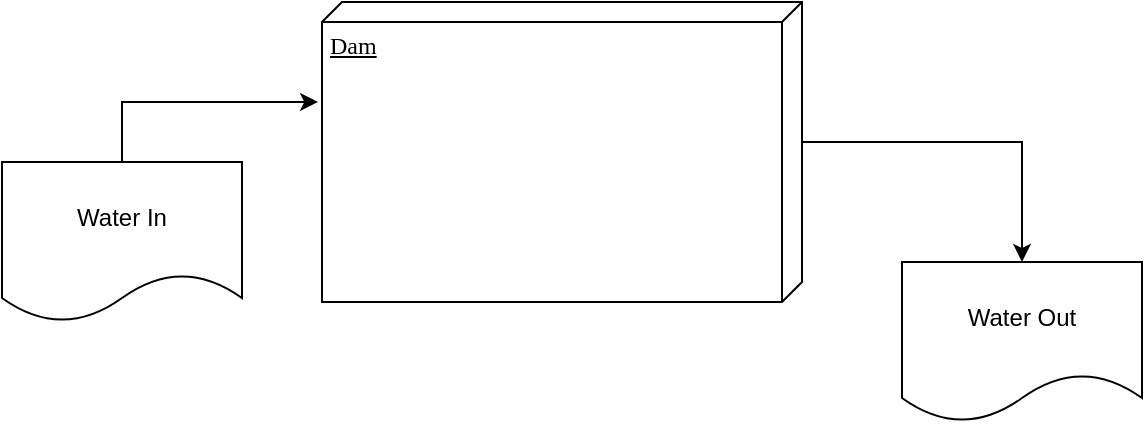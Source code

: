 <mxfile version="20.2.3" type="device" pages="3"><diagram id="dg31UV9s0bMC1cEmgF4z" name="LegacyComponent"><mxGraphModel dx="1115" dy="604" grid="1" gridSize="10" guides="1" tooltips="1" connect="1" arrows="1" fold="1" page="1" pageScale="1" pageWidth="850" pageHeight="1100" math="0" shadow="0"><root><mxCell id="0"/><mxCell id="1" parent="0"/><mxCell id="Xy_InjJpM3LCzx5AbZYL-1" value="Dam" style="verticalAlign=top;align=left;spacingTop=8;spacingLeft=2;spacingRight=12;shape=cube;size=10;direction=south;fontStyle=4;html=1;rounded=0;shadow=0;comic=0;labelBackgroundColor=none;strokeWidth=1;fontFamily=Verdana;fontSize=12" vertex="1" parent="1"><mxGeometry x="200" y="120" width="240" height="150" as="geometry"/></mxCell><mxCell id="V86WyhXs0ocliM1B2_9o-1" value="Water In" style="shape=document;whiteSpace=wrap;html=1;boundedLbl=1;" vertex="1" parent="1"><mxGeometry x="40" y="200" width="120" height="80" as="geometry"/></mxCell><mxCell id="AFOpX5YM_xEc_DIPimAK-1" value="Water Out" style="shape=document;whiteSpace=wrap;html=1;boundedLbl=1;" vertex="1" parent="1"><mxGeometry x="490" y="250" width="120" height="80" as="geometry"/></mxCell><mxCell id="tspi-YXi1NPfR49Xh7Lz-1" value="" style="endArrow=classic;html=1;rounded=0;entryX=0.333;entryY=1.008;entryDx=0;entryDy=0;exitX=0.5;exitY=0;exitDx=0;exitDy=0;entryPerimeter=0;" edge="1" parent="1" source="V86WyhXs0ocliM1B2_9o-1" target="Xy_InjJpM3LCzx5AbZYL-1"><mxGeometry width="50" height="50" relative="1" as="geometry"><mxPoint x="90" y="70" as="sourcePoint"/><mxPoint x="250" y="18" as="targetPoint"/><Array as="points"><mxPoint x="100" y="170"/></Array></mxGeometry></mxCell><mxCell id="tspi-YXi1NPfR49Xh7Lz-2" value="" style="endArrow=classic;html=1;rounded=0;exitX=0;exitY=0;exitDx=70;exitDy=0;exitPerimeter=0;entryX=0.5;entryY=0;entryDx=0;entryDy=0;" edge="1" parent="1" source="Xy_InjJpM3LCzx5AbZYL-1" target="AFOpX5YM_xEc_DIPimAK-1"><mxGeometry width="50" height="50" relative="1" as="geometry"><mxPoint x="110" y="210" as="sourcePoint"/><mxPoint x="570" y="80" as="targetPoint"/><Array as="points"><mxPoint x="550" y="190"/></Array></mxGeometry></mxCell></root></mxGraphModel></diagram><diagram name="FirstComponents" id="5f0bae14-7c28-e335-631c-24af17079c00"><mxGraphModel dx="1115" dy="604" grid="1" gridSize="10" guides="1" tooltips="1" connect="1" arrows="1" fold="1" page="1" pageScale="1" pageWidth="1100" pageHeight="850" background="none" math="0" shadow="0"><root><mxCell id="0"/><mxCell id="1" parent="0"/><mxCell id="39150e848f15840c-1" value="Dam" style="verticalAlign=top;align=left;spacingTop=8;spacingLeft=2;spacingRight=12;shape=cube;size=10;direction=south;fontStyle=4;html=1;rounded=0;shadow=0;comic=0;labelBackgroundColor=none;strokeWidth=1;fontFamily=Verdana;fontSize=12" parent="1" vertex="1"><mxGeometry x="220" y="70" width="700" height="250" as="geometry"/></mxCell><mxCell id="39150e848f15840c-5" value="A" style="shape=component;align=left;spacingLeft=36;rounded=0;shadow=0;comic=0;labelBackgroundColor=none;strokeWidth=1;fontFamily=Verdana;fontSize=12;html=1;" parent="1" vertex="1"><mxGeometry x="260" y="110" width="120" height="60" as="geometry"/></mxCell><mxCell id="39150e848f15840c-7" value="B" style="shape=component;align=left;spacingLeft=36;rounded=0;shadow=0;comic=0;labelBackgroundColor=none;strokeWidth=1;fontFamily=Verdana;fontSize=12;html=1;" parent="1" vertex="1"><mxGeometry x="460" y="110" width="120" height="60" as="geometry"/></mxCell><mxCell id="39150e848f15840c-11" style="edgeStyle=none;rounded=0;html=1;dashed=1;labelBackgroundColor=none;startArrow=none;startFill=0;startSize=8;endArrow=open;endFill=0;endSize=16;fontFamily=Verdana;fontSize=12;entryX=0;entryY=0.3;entryDx=0;entryDy=0;exitX=1;exitY=0.25;exitDx=0;exitDy=0;" parent="1" source="39150e848f15840c-5" target="39150e848f15840c-7" edge="1"><mxGeometry relative="1" as="geometry"><mxPoint x="494.614" y="248.872" as="targetPoint"/></mxGeometry></mxCell><mxCell id="jLoxpGEQvqg2r6UWgvbM-3" value="C" style="shape=component;align=left;spacingLeft=36;rounded=0;shadow=0;comic=0;labelBackgroundColor=none;strokeWidth=1;fontFamily=Verdana;fontSize=12;html=1;" parent="1" vertex="1"><mxGeometry x="770" y="230" width="120" height="60" as="geometry"/></mxCell><mxCell id="FGnfqYG2G6LFT2wBGt8S-1" style="edgeStyle=none;rounded=0;html=1;dashed=1;labelBackgroundColor=none;startArrow=none;startFill=0;startSize=8;endArrow=open;endFill=0;endSize=16;fontFamily=Verdana;fontSize=12;entryX=0.5;entryY=0;entryDx=0;entryDy=0;exitX=0.5;exitY=1;exitDx=0;exitDy=0;" parent="1" source="39150e848f15840c-7" target="uBT7y7IK4yWYMlkE2V44-4" edge="1"><mxGeometry relative="1" as="geometry"><mxPoint x="520" y="158" as="targetPoint"/><mxPoint x="390" y="135" as="sourcePoint"/></mxGeometry></mxCell><mxCell id="FGnfqYG2G6LFT2wBGt8S-2" style="edgeStyle=none;rounded=0;html=1;dashed=1;labelBackgroundColor=none;startArrow=none;startFill=0;startSize=8;endArrow=open;endFill=0;endSize=16;fontFamily=Verdana;fontSize=12;entryX=0.5;entryY=0;entryDx=0;entryDy=0;exitX=0.75;exitY=1;exitDx=0;exitDy=0;" parent="1" source="39150e848f15840c-5" target="uBT7y7IK4yWYMlkE2V44-5" edge="1"><mxGeometry relative="1" as="geometry"><mxPoint x="520" y="158" as="targetPoint"/><mxPoint x="390" y="135" as="sourcePoint"/></mxGeometry></mxCell><mxCell id="FGnfqYG2G6LFT2wBGt8S-3" value="" style="endArrow=classic;html=1;rounded=0;entryX=0;entryY=0.3;entryDx=0;entryDy=0;exitX=0.5;exitY=0;exitDx=0;exitDy=0;" parent="1" target="39150e848f15840c-5" edge="1" source="6HiDsWgZYnOPt3r6K6WK-1"><mxGeometry width="50" height="50" relative="1" as="geometry"><mxPoint x="30" y="128" as="sourcePoint"/><mxPoint x="70" y="110" as="targetPoint"/><Array as="points"><mxPoint x="100" y="130"/></Array></mxGeometry></mxCell><mxCell id="FGnfqYG2G6LFT2wBGt8S-4" value="" style="endArrow=classic;html=1;rounded=0;exitX=1;exitY=0.5;exitDx=0;exitDy=0;entryX=0.5;entryY=0;entryDx=0;entryDy=0;" parent="1" source="jLoxpGEQvqg2r6UWgvbM-3" edge="1" target="6HiDsWgZYnOPt3r6K6WK-2"><mxGeometry width="50" height="50" relative="1" as="geometry"><mxPoint x="840" y="280" as="sourcePoint"/><mxPoint x="760" y="270" as="targetPoint"/><Array as="points"><mxPoint x="990" y="270"/></Array></mxGeometry></mxCell><mxCell id="6HiDsWgZYnOPt3r6K6WK-1" value="Water In" style="shape=document;whiteSpace=wrap;html=1;boundedLbl=1;" vertex="1" parent="1"><mxGeometry x="40" y="180" width="120" height="80" as="geometry"/></mxCell><mxCell id="6HiDsWgZYnOPt3r6K6WK-2" value="Water Out" style="shape=document;whiteSpace=wrap;html=1;boundedLbl=1;" vertex="1" parent="1"><mxGeometry x="930" y="300" width="120" height="80" as="geometry"/></mxCell><mxCell id="uBT7y7IK4yWYMlkE2V44-1" value="B" style="shape=component;align=left;spacingLeft=36;rounded=0;shadow=0;comic=0;labelBackgroundColor=none;strokeWidth=1;fontFamily=Verdana;fontSize=12;html=1;" vertex="1" parent="1"><mxGeometry x="620" y="110" width="120" height="60" as="geometry"/></mxCell><mxCell id="uBT7y7IK4yWYMlkE2V44-2" value="B" style="shape=component;align=left;spacingLeft=36;rounded=0;shadow=0;comic=0;labelBackgroundColor=none;strokeWidth=1;fontFamily=Verdana;fontSize=12;html=1;" vertex="1" parent="1"><mxGeometry x="770" y="110" width="120" height="60" as="geometry"/></mxCell><mxCell id="uBT7y7IK4yWYMlkE2V44-3" value="C" style="shape=component;align=left;spacingLeft=36;rounded=0;shadow=0;comic=0;labelBackgroundColor=none;strokeWidth=1;fontFamily=Verdana;fontSize=12;html=1;" vertex="1" parent="1"><mxGeometry x="620" y="230" width="120" height="60" as="geometry"/></mxCell><mxCell id="uBT7y7IK4yWYMlkE2V44-4" value="C" style="shape=component;align=left;spacingLeft=36;rounded=0;shadow=0;comic=0;labelBackgroundColor=none;strokeWidth=1;fontFamily=Verdana;fontSize=12;html=1;" vertex="1" parent="1"><mxGeometry x="460" y="230" width="120" height="60" as="geometry"/></mxCell><mxCell id="uBT7y7IK4yWYMlkE2V44-5" value="B" style="shape=component;align=left;spacingLeft=36;rounded=0;shadow=0;comic=0;labelBackgroundColor=none;strokeWidth=1;fontFamily=Verdana;fontSize=12;html=1;" vertex="1" parent="1"><mxGeometry x="260" y="230" width="120" height="60" as="geometry"/></mxCell><mxCell id="uBT7y7IK4yWYMlkE2V44-6" style="edgeStyle=none;rounded=0;html=1;dashed=1;labelBackgroundColor=none;startArrow=none;startFill=0;startSize=8;endArrow=open;endFill=0;endSize=16;fontFamily=Verdana;fontSize=12;entryX=0.5;entryY=0;entryDx=0;entryDy=0;exitX=0.75;exitY=1;exitDx=0;exitDy=0;" edge="1" parent="1" source="39150e848f15840c-7" target="uBT7y7IK4yWYMlkE2V44-3"><mxGeometry relative="1" as="geometry"><mxPoint x="530" y="240" as="targetPoint"/><mxPoint x="530" y="180" as="sourcePoint"/></mxGeometry></mxCell><mxCell id="uBT7y7IK4yWYMlkE2V44-7" style="edgeStyle=none;rounded=0;html=1;dashed=1;labelBackgroundColor=none;startArrow=none;startFill=0;startSize=8;endArrow=open;endFill=0;endSize=16;fontFamily=Verdana;fontSize=12;entryX=0.75;entryY=0;entryDx=0;entryDy=0;exitX=0.25;exitY=1;exitDx=0;exitDy=0;" edge="1" parent="1" source="39150e848f15840c-7" target="uBT7y7IK4yWYMlkE2V44-5"><mxGeometry relative="1" as="geometry"><mxPoint x="690" y="240" as="targetPoint"/><mxPoint x="560" y="180" as="sourcePoint"/></mxGeometry></mxCell><mxCell id="uBT7y7IK4yWYMlkE2V44-8" style="edgeStyle=none;rounded=0;html=1;dashed=1;labelBackgroundColor=none;startArrow=none;startFill=0;startSize=8;endArrow=open;endFill=0;endSize=16;fontFamily=Verdana;fontSize=12;entryX=0;entryY=0.7;entryDx=0;entryDy=0;exitX=1;exitY=0.25;exitDx=0;exitDy=0;" edge="1" parent="1" source="uBT7y7IK4yWYMlkE2V44-1" target="uBT7y7IK4yWYMlkE2V44-2"><mxGeometry relative="1" as="geometry"><mxPoint x="690" y="240" as="targetPoint"/><mxPoint x="560" y="180" as="sourcePoint"/></mxGeometry></mxCell><mxCell id="uBT7y7IK4yWYMlkE2V44-9" style="edgeStyle=none;rounded=0;html=1;dashed=1;labelBackgroundColor=none;startArrow=none;startFill=0;startSize=8;endArrow=open;endFill=0;endSize=16;fontFamily=Verdana;fontSize=12;entryX=0.992;entryY=0.083;entryDx=0;entryDy=0;exitX=0.042;exitY=0.85;exitDx=0;exitDy=0;entryPerimeter=0;exitPerimeter=0;" edge="1" parent="1" source="uBT7y7IK4yWYMlkE2V44-1" target="uBT7y7IK4yWYMlkE2V44-5"><mxGeometry relative="1" as="geometry"><mxPoint x="560" y="240" as="targetPoint"/><mxPoint x="690" y="180" as="sourcePoint"/></mxGeometry></mxCell><mxCell id="uBT7y7IK4yWYMlkE2V44-10" style="edgeStyle=none;rounded=0;html=1;dashed=1;labelBackgroundColor=none;startArrow=none;startFill=0;startSize=8;endArrow=open;endFill=0;endSize=16;fontFamily=Verdana;fontSize=12;exitX=0.5;exitY=1;exitDx=0;exitDy=0;" edge="1" parent="1" source="uBT7y7IK4yWYMlkE2V44-2" target="uBT7y7IK4yWYMlkE2V44-3"><mxGeometry relative="1" as="geometry"><mxPoint x="560" y="240" as="targetPoint"/><mxPoint x="690" y="180" as="sourcePoint"/></mxGeometry></mxCell><mxCell id="uBT7y7IK4yWYMlkE2V44-11" style="edgeStyle=none;rounded=0;html=1;dashed=1;labelBackgroundColor=none;startArrow=none;startFill=0;startSize=8;endArrow=open;endFill=0;endSize=16;fontFamily=Verdana;fontSize=12;entryX=0;entryY=0.3;entryDx=0;entryDy=0;exitX=1;exitY=0.25;exitDx=0;exitDy=0;" edge="1" parent="1" source="uBT7y7IK4yWYMlkE2V44-4" target="uBT7y7IK4yWYMlkE2V44-3"><mxGeometry relative="1" as="geometry"><mxPoint x="560" y="240" as="targetPoint"/><mxPoint x="690" y="180" as="sourcePoint"/></mxGeometry></mxCell><mxCell id="uBT7y7IK4yWYMlkE2V44-12" style="edgeStyle=none;rounded=0;html=1;dashed=1;labelBackgroundColor=none;startArrow=none;startFill=0;startSize=8;endArrow=open;endFill=0;endSize=16;fontFamily=Verdana;fontSize=12;entryX=1;entryY=0.75;entryDx=0;entryDy=0;exitX=0.167;exitY=0;exitDx=0;exitDy=0;exitPerimeter=0;" edge="1" parent="1" source="uBT7y7IK4yWYMlkE2V44-4" target="39150e848f15840c-5"><mxGeometry relative="1" as="geometry"><mxPoint x="560" y="240" as="targetPoint"/><mxPoint x="690" y="180" as="sourcePoint"/></mxGeometry></mxCell><mxCell id="NDahSL0OiUfs60jzrDqB-1" style="edgeStyle=none;rounded=0;html=1;dashed=1;labelBackgroundColor=none;startArrow=none;startFill=0;startSize=8;endArrow=open;endFill=0;endSize=16;fontFamily=Verdana;fontSize=12;entryX=0;entryY=0.3;entryDx=0;entryDy=0;exitX=1;exitY=0.25;exitDx=0;exitDy=0;" edge="1" parent="1" source="uBT7y7IK4yWYMlkE2V44-3" target="jLoxpGEQvqg2r6UWgvbM-3"><mxGeometry relative="1" as="geometry"><mxPoint x="630" y="258" as="targetPoint"/><mxPoint x="590" y="255" as="sourcePoint"/></mxGeometry></mxCell><mxCell id="NDahSL0OiUfs60jzrDqB-2" style="edgeStyle=none;rounded=0;html=1;dashed=1;labelBackgroundColor=none;startArrow=none;startFill=0;startSize=8;endArrow=open;endFill=0;endSize=16;fontFamily=Verdana;fontSize=12;entryX=0;entryY=0.3;entryDx=0;entryDy=0;" edge="1" parent="1" target="uBT7y7IK4yWYMlkE2V44-1"><mxGeometry relative="1" as="geometry"><mxPoint x="470" y="138" as="targetPoint"/><mxPoint x="580" y="130" as="sourcePoint"/></mxGeometry></mxCell></root></mxGraphModel></diagram><diagram id="n33b9gyuuRYup2TvdJmh" name="ComponentsWithNames"><mxGraphModel dx="1115" dy="604" grid="1" gridSize="10" guides="1" tooltips="1" connect="1" arrows="1" fold="1" page="1" pageScale="1" pageWidth="850" pageHeight="1100" math="0" shadow="0"><root><mxCell id="0"/><mxCell id="1" parent="0"/><mxCell id="egz63pO9pF-ncR2kOKgT-1" value="Dam" style="verticalAlign=top;align=left;spacingTop=8;spacingLeft=2;spacingRight=12;shape=cube;size=10;direction=south;fontStyle=4;html=1;rounded=0;shadow=0;comic=0;labelBackgroundColor=none;strokeWidth=1;fontFamily=Verdana;fontSize=12" vertex="1" parent="1"><mxGeometry x="190" y="90" width="480" height="250" as="geometry"/></mxCell><mxCell id="egz63pO9pF-ncR2kOKgT-2" value="Collect Water" style="shape=component;align=left;spacingLeft=36;rounded=0;shadow=0;comic=0;labelBackgroundColor=none;strokeWidth=1;fontFamily=Verdana;fontSize=12;html=1;" vertex="1" parent="1"><mxGeometry x="230" y="130" width="150" height="60" as="geometry"/></mxCell><mxCell id="egz63pO9pF-ncR2kOKgT-3" value="Filter Water" style="shape=component;align=left;spacingLeft=36;rounded=0;shadow=0;comic=0;labelBackgroundColor=none;strokeWidth=1;fontFamily=Verdana;fontSize=12;html=1;" vertex="1" parent="1"><mxGeometry x="470" y="160" width="120" height="60" as="geometry"/></mxCell><mxCell id="egz63pO9pF-ncR2kOKgT-4" style="edgeStyle=none;rounded=0;html=1;dashed=1;labelBackgroundColor=none;startArrow=none;startFill=0;startSize=8;endArrow=open;endFill=0;endSize=16;fontFamily=Verdana;fontSize=12;entryX=0;entryY=0.3;entryDx=0;entryDy=0;exitX=1;exitY=0.25;exitDx=0;exitDy=0;" edge="1" parent="1" source="egz63pO9pF-ncR2kOKgT-2" target="egz63pO9pF-ncR2kOKgT-3"><mxGeometry relative="1" as="geometry"><mxPoint x="464.614" y="268.872" as="targetPoint"/></mxGeometry></mxCell><mxCell id="egz63pO9pF-ncR2kOKgT-5" value="Release Water" style="shape=component;align=left;spacingLeft=36;rounded=0;shadow=0;comic=0;labelBackgroundColor=none;strokeWidth=1;fontFamily=Verdana;fontSize=12;html=1;" vertex="1" parent="1"><mxGeometry x="310" y="260" width="150" height="60" as="geometry"/></mxCell><mxCell id="egz63pO9pF-ncR2kOKgT-6" style="edgeStyle=none;rounded=0;html=1;dashed=1;labelBackgroundColor=none;startArrow=none;startFill=0;startSize=8;endArrow=open;endFill=0;endSize=16;fontFamily=Verdana;fontSize=12;entryX=0.75;entryY=0;entryDx=0;entryDy=0;exitX=0;exitY=0.7;exitDx=0;exitDy=0;" edge="1" parent="1" source="egz63pO9pF-ncR2kOKgT-3" target="egz63pO9pF-ncR2kOKgT-5"><mxGeometry relative="1" as="geometry"><mxPoint x="490" y="178" as="targetPoint"/><mxPoint x="360" y="155" as="sourcePoint"/></mxGeometry></mxCell><mxCell id="egz63pO9pF-ncR2kOKgT-7" style="edgeStyle=none;rounded=0;html=1;dashed=1;labelBackgroundColor=none;startArrow=none;startFill=0;startSize=8;endArrow=open;endFill=0;endSize=16;fontFamily=Verdana;fontSize=12;entryX=0.75;entryY=1;entryDx=0;entryDy=0;exitX=0.5;exitY=0;exitDx=0;exitDy=0;" edge="1" parent="1" source="egz63pO9pF-ncR2kOKgT-5" target="egz63pO9pF-ncR2kOKgT-2"><mxGeometry relative="1" as="geometry"><mxPoint x="490" y="178" as="targetPoint"/><mxPoint x="360" y="155" as="sourcePoint"/></mxGeometry></mxCell><mxCell id="egz63pO9pF-ncR2kOKgT-8" value="" style="endArrow=classic;html=1;rounded=0;entryX=0;entryY=0.3;entryDx=0;entryDy=0;exitX=0.5;exitY=0;exitDx=0;exitDy=0;" edge="1" parent="1" source="egz63pO9pF-ncR2kOKgT-10" target="egz63pO9pF-ncR2kOKgT-2"><mxGeometry width="50" height="50" relative="1" as="geometry"><mxPoint y="148" as="sourcePoint"/><mxPoint x="40" y="130" as="targetPoint"/><Array as="points"><mxPoint x="70" y="150"/></Array></mxGeometry></mxCell><mxCell id="egz63pO9pF-ncR2kOKgT-9" value="" style="endArrow=classic;html=1;rounded=0;exitX=1;exitY=0.5;exitDx=0;exitDy=0;entryX=0.5;entryY=0;entryDx=0;entryDy=0;" edge="1" parent="1" source="egz63pO9pF-ncR2kOKgT-5" target="egz63pO9pF-ncR2kOKgT-11"><mxGeometry width="50" height="50" relative="1" as="geometry"><mxPoint x="810" y="300" as="sourcePoint"/><mxPoint x="730" y="290" as="targetPoint"/><Array as="points"><mxPoint x="780" y="290"/></Array></mxGeometry></mxCell><mxCell id="egz63pO9pF-ncR2kOKgT-10" value="Water In" style="shape=document;whiteSpace=wrap;html=1;boundedLbl=1;" vertex="1" parent="1"><mxGeometry x="10" y="200" width="120" height="80" as="geometry"/></mxCell><mxCell id="egz63pO9pF-ncR2kOKgT-11" value="Water Out" style="shape=document;whiteSpace=wrap;html=1;boundedLbl=1;" vertex="1" parent="1"><mxGeometry x="720" y="320" width="120" height="80" as="geometry"/></mxCell></root></mxGraphModel></diagram></mxfile>